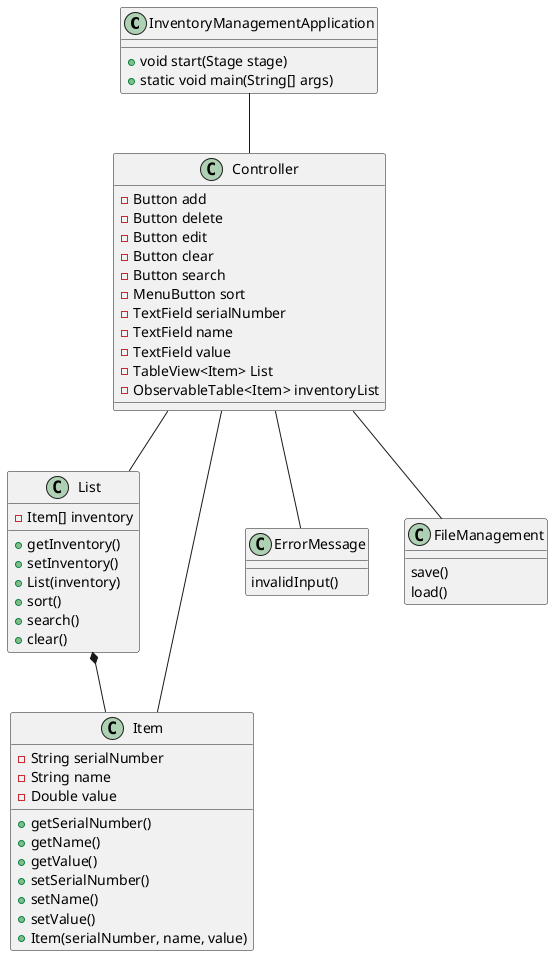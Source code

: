 @startuml
'https://plantuml.com/class-diagram

class InventoryManagementApplication
class Controller
class List
class Item
class ErrorMessage
class FileManagement

InventoryManagementApplication -- Controller
Controller -- List
Controller -- Item
Controller -- ErrorMessage
Controller -- FileManagement
List *-- Item

class InventoryManagementApplication {
    + void start(Stage stage)
    + static void main(String[] args)
}

class Controller {
    - Button add
    - Button delete
    - Button edit
    - Button clear
    - Button search
    - MenuButton sort
    - TextField serialNumber
    - TextField name
    - TextField value
    - TableView<Item> List
    - ObservableTable<Item> inventoryList
}

class FileManagement {
    save()
    load()
}

class ErrorMessage {
    invalidInput()
}

class List {
    - Item[] inventory
    + getInventory()
    + setInventory()
    + List(inventory)
    + sort()
    + search()
    + clear()
}

class Item {
    - String serialNumber
    - String name
    - Double value
    + getSerialNumber()
    + getName()
    + getValue()
    + setSerialNumber()
    + setName()
    + setValue()
    + Item(serialNumber, name, value)
}
@enduml